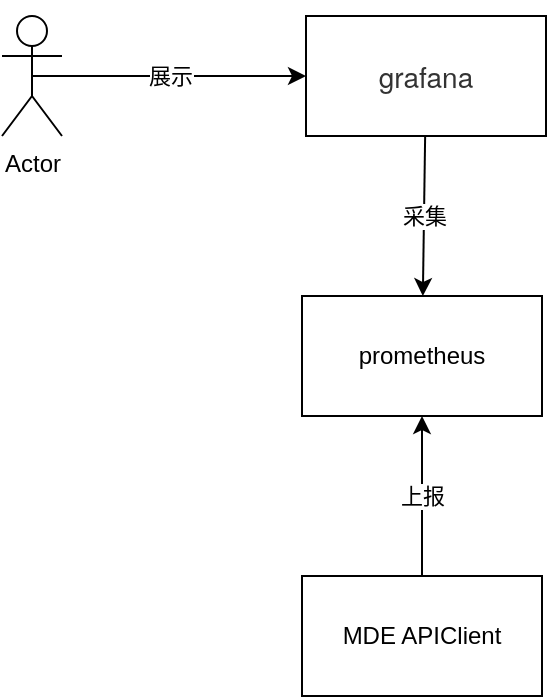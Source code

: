 <mxfile version="14.1.9" type="github"><diagram id="C4cNbBOI1z4KnRSTuA1k" name="Page-1"><mxGraphModel dx="1550" dy="836" grid="1" gridSize="10" guides="1" tooltips="1" connect="1" arrows="1" fold="1" page="1" pageScale="1" pageWidth="827" pageHeight="1169" math="0" shadow="0"><root><mxCell id="0"/><mxCell id="1" parent="0"/><mxCell id="9GF2SDExcnzLtyCazz7z-1" value="MDE APIClient" style="rounded=0;whiteSpace=wrap;html=1;" vertex="1" parent="1"><mxGeometry x="350" y="400" width="120" height="60" as="geometry"/></mxCell><mxCell id="9GF2SDExcnzLtyCazz7z-2" value="&#10;&#10;&lt;span style=&quot;color: rgb(51, 51, 51); font-family: &amp;quot;pingfang sc&amp;quot;, &amp;quot;microsoft yahei&amp;quot;, &amp;quot;helvetica neue&amp;quot;, helvetica, arial, sans-serif; font-size: 14px; font-style: normal; font-weight: 400; letter-spacing: normal; text-indent: 0px; text-transform: none; word-spacing: 0px; background-color: rgb(255, 255, 255); display: inline; float: none;&quot;&gt;grafana&lt;/span&gt;&#10;&#10;" style="rounded=0;whiteSpace=wrap;html=1;" vertex="1" parent="1"><mxGeometry x="352" y="120" width="120" height="60" as="geometry"/></mxCell><mxCell id="9GF2SDExcnzLtyCazz7z-3" value="prometheus" style="rounded=0;whiteSpace=wrap;html=1;" vertex="1" parent="1"><mxGeometry x="350" y="260" width="120" height="60" as="geometry"/></mxCell><mxCell id="9GF2SDExcnzLtyCazz7z-4" value="上报" style="endArrow=classic;html=1;exitX=0.5;exitY=0;exitDx=0;exitDy=0;" edge="1" parent="1" source="9GF2SDExcnzLtyCazz7z-1"><mxGeometry width="50" height="50" relative="1" as="geometry"><mxPoint x="390" y="450" as="sourcePoint"/><mxPoint x="410" y="320" as="targetPoint"/></mxGeometry></mxCell><mxCell id="9GF2SDExcnzLtyCazz7z-6" value="采集" style="endArrow=classic;html=1;" edge="1" parent="1" source="9GF2SDExcnzLtyCazz7z-2" target="9GF2SDExcnzLtyCazz7z-3"><mxGeometry width="50" height="50" relative="1" as="geometry"><mxPoint x="409.5" y="220" as="sourcePoint"/><mxPoint x="409.5" y="140" as="targetPoint"/></mxGeometry></mxCell><mxCell id="9GF2SDExcnzLtyCazz7z-10" value="展示" style="edgeStyle=orthogonalEdgeStyle;rounded=0;orthogonalLoop=1;jettySize=auto;html=1;exitX=0.5;exitY=0.5;exitDx=0;exitDy=0;exitPerimeter=0;entryX=0;entryY=0.5;entryDx=0;entryDy=0;" edge="1" parent="1" source="9GF2SDExcnzLtyCazz7z-8" target="9GF2SDExcnzLtyCazz7z-2"><mxGeometry relative="1" as="geometry"/></mxCell><mxCell id="9GF2SDExcnzLtyCazz7z-8" value="Actor" style="shape=umlActor;verticalLabelPosition=bottom;verticalAlign=top;html=1;outlineConnect=0;" vertex="1" parent="1"><mxGeometry x="200" y="120" width="30" height="60" as="geometry"/></mxCell></root></mxGraphModel></diagram></mxfile>